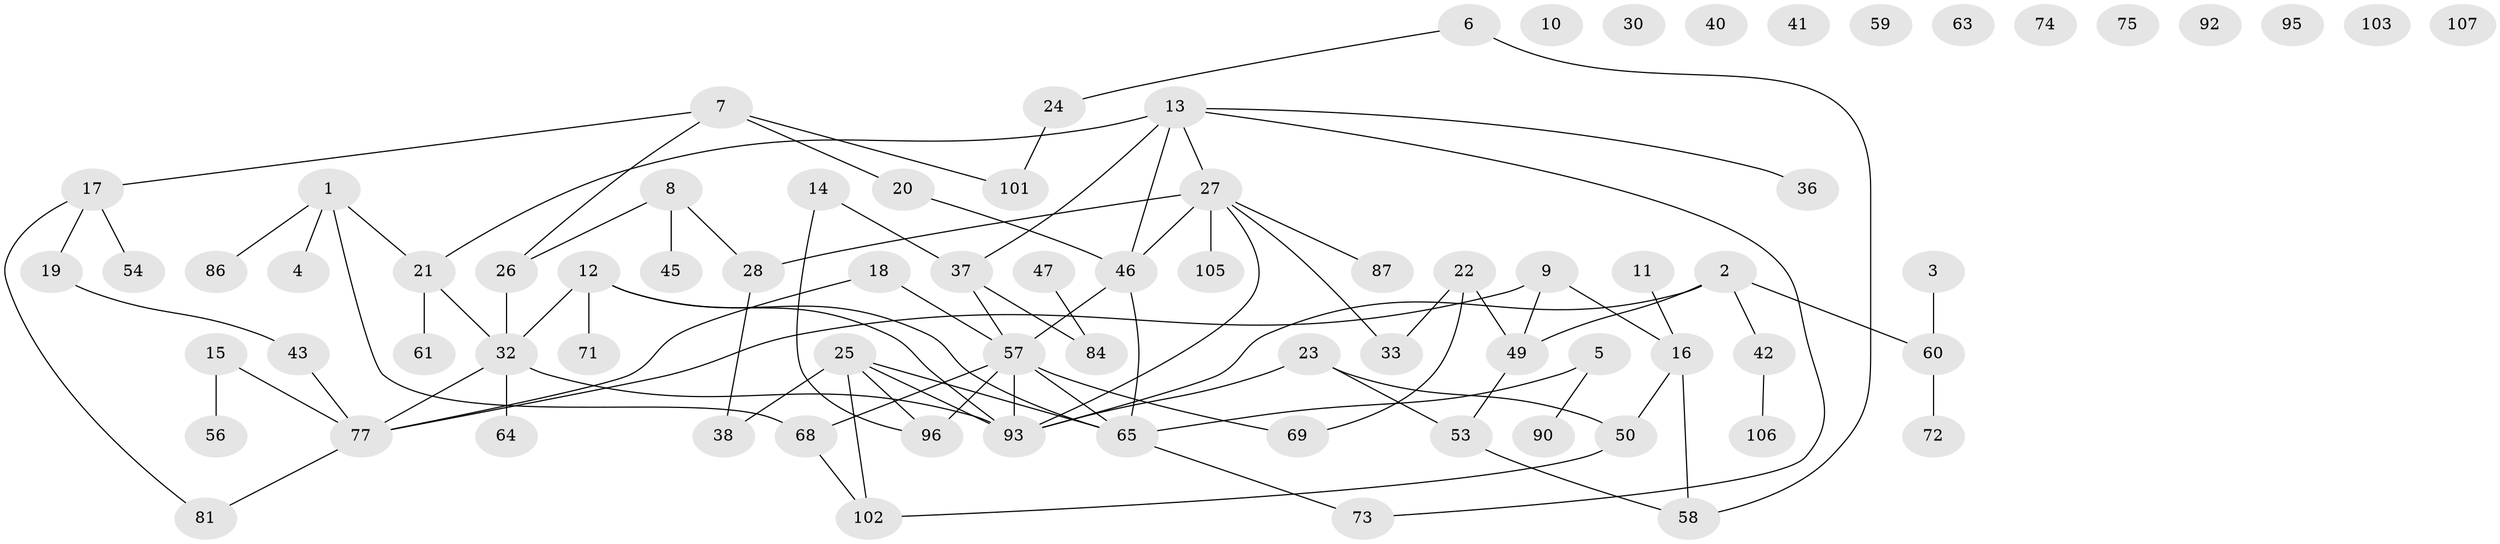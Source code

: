 // original degree distribution, {2: 0.3157894736842105, 4: 0.12280701754385964, 1: 0.20175438596491227, 0: 0.10526315789473684, 3: 0.16666666666666666, 5: 0.05263157894736842, 6: 0.03508771929824561}
// Generated by graph-tools (version 1.1) at 2025/41/03/06/25 10:41:20]
// undirected, 77 vertices, 91 edges
graph export_dot {
graph [start="1"]
  node [color=gray90,style=filled];
  1 [super="+99"];
  2 [super="+29"];
  3;
  4;
  5 [super="+80"];
  6;
  7 [super="+82"];
  8 [super="+79"];
  9 [super="+100"];
  10;
  11 [super="+76"];
  12 [super="+110"];
  13 [super="+97"];
  14 [super="+48"];
  15;
  16 [super="+91"];
  17 [super="+67"];
  18;
  19 [super="+31"];
  20 [super="+34"];
  21 [super="+44"];
  22 [super="+88"];
  23 [super="+35"];
  24 [super="+66"];
  25 [super="+70"];
  26 [super="+114"];
  27 [super="+85"];
  28 [super="+39"];
  30;
  32 [super="+52"];
  33 [super="+112"];
  36;
  37 [super="+55"];
  38;
  40;
  41;
  42 [super="+51"];
  43;
  45;
  46 [super="+83"];
  47;
  49 [super="+89"];
  50 [super="+108"];
  53 [super="+113"];
  54 [super="+104"];
  56;
  57 [super="+109"];
  58;
  59;
  60 [super="+62"];
  61;
  63;
  64;
  65;
  68 [super="+94"];
  69;
  71;
  72;
  73;
  74;
  75;
  77 [super="+78"];
  81;
  84;
  86;
  87;
  90;
  92;
  93 [super="+98"];
  95;
  96 [super="+111"];
  101;
  102;
  103;
  105;
  106;
  107;
  1 -- 68;
  1 -- 4;
  1 -- 21;
  1 -- 86;
  2 -- 42;
  2 -- 60;
  2 -- 49 [weight=2];
  2 -- 93;
  3 -- 60;
  5 -- 90;
  5 -- 65;
  6 -- 58;
  6 -- 24;
  7 -- 17;
  7 -- 26;
  7 -- 101;
  7 -- 20;
  8 -- 26;
  8 -- 28;
  8 -- 45;
  9 -- 77;
  9 -- 49;
  9 -- 16;
  11 -- 16;
  12 -- 93 [weight=2];
  12 -- 65;
  12 -- 71;
  12 -- 32;
  13 -- 21;
  13 -- 73;
  13 -- 36;
  13 -- 37;
  13 -- 27;
  13 -- 46;
  14 -- 96;
  14 -- 37;
  15 -- 56;
  15 -- 77;
  16 -- 50;
  16 -- 58;
  17 -- 19;
  17 -- 81;
  17 -- 54;
  18 -- 77;
  18 -- 57;
  19 -- 43;
  20 -- 46;
  21 -- 61;
  21 -- 32;
  22 -- 49;
  22 -- 69;
  22 -- 33 [weight=2];
  23 -- 50;
  23 -- 53;
  23 -- 93;
  24 -- 101;
  25 -- 38;
  25 -- 65;
  25 -- 93;
  25 -- 102;
  25 -- 96;
  26 -- 32;
  27 -- 87;
  27 -- 93;
  27 -- 33;
  27 -- 105;
  27 -- 28;
  27 -- 46;
  28 -- 38;
  32 -- 64;
  32 -- 77;
  32 -- 93;
  37 -- 84;
  37 -- 57;
  42 -- 106;
  43 -- 77;
  46 -- 65;
  46 -- 57;
  47 -- 84;
  49 -- 53;
  50 -- 102;
  53 -- 58;
  57 -- 69;
  57 -- 65;
  57 -- 68;
  57 -- 93;
  57 -- 96;
  60 -- 72;
  65 -- 73;
  68 -- 102;
  77 -- 81;
}
